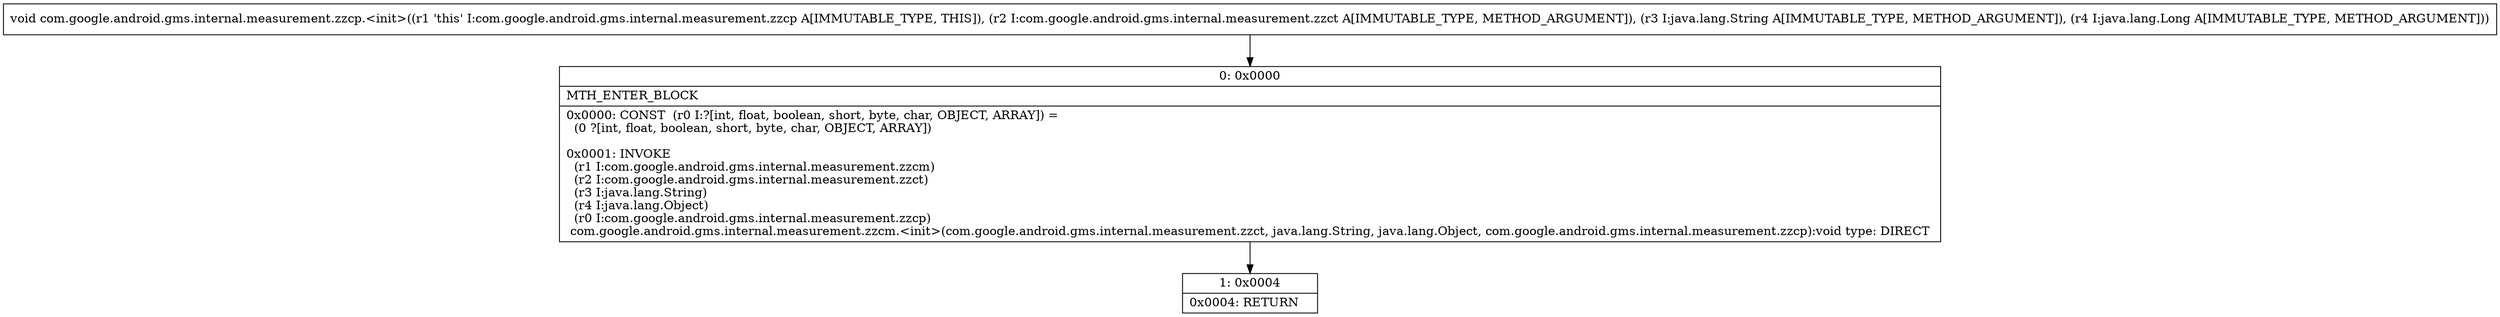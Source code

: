 digraph "CFG forcom.google.android.gms.internal.measurement.zzcp.\<init\>(Lcom\/google\/android\/gms\/internal\/measurement\/zzct;Ljava\/lang\/String;Ljava\/lang\/Long;)V" {
Node_0 [shape=record,label="{0\:\ 0x0000|MTH_ENTER_BLOCK\l|0x0000: CONST  (r0 I:?[int, float, boolean, short, byte, char, OBJECT, ARRAY]) = \l  (0 ?[int, float, boolean, short, byte, char, OBJECT, ARRAY])\l \l0x0001: INVOKE  \l  (r1 I:com.google.android.gms.internal.measurement.zzcm)\l  (r2 I:com.google.android.gms.internal.measurement.zzct)\l  (r3 I:java.lang.String)\l  (r4 I:java.lang.Object)\l  (r0 I:com.google.android.gms.internal.measurement.zzcp)\l com.google.android.gms.internal.measurement.zzcm.\<init\>(com.google.android.gms.internal.measurement.zzct, java.lang.String, java.lang.Object, com.google.android.gms.internal.measurement.zzcp):void type: DIRECT \l}"];
Node_1 [shape=record,label="{1\:\ 0x0004|0x0004: RETURN   \l}"];
MethodNode[shape=record,label="{void com.google.android.gms.internal.measurement.zzcp.\<init\>((r1 'this' I:com.google.android.gms.internal.measurement.zzcp A[IMMUTABLE_TYPE, THIS]), (r2 I:com.google.android.gms.internal.measurement.zzct A[IMMUTABLE_TYPE, METHOD_ARGUMENT]), (r3 I:java.lang.String A[IMMUTABLE_TYPE, METHOD_ARGUMENT]), (r4 I:java.lang.Long A[IMMUTABLE_TYPE, METHOD_ARGUMENT])) }"];
MethodNode -> Node_0;
Node_0 -> Node_1;
}

